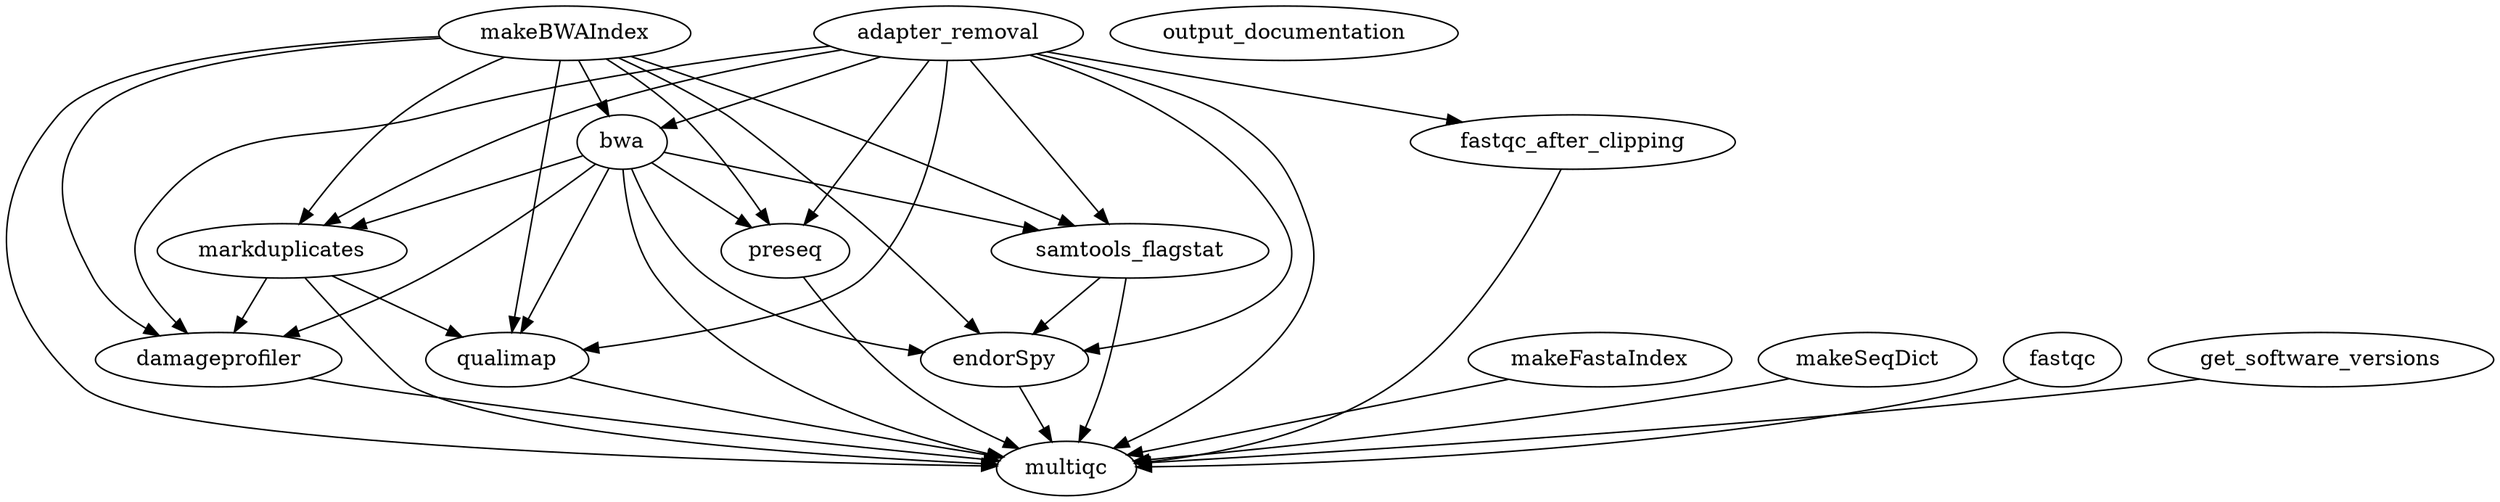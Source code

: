 strict digraph "" {
	makeBWAIndex -> bwa;
	makeBWAIndex -> samtools_flagstat;
	makeBWAIndex -> markduplicates;
	makeBWAIndex -> endorSpy;
	makeBWAIndex -> damageprofiler;
	makeBWAIndex -> preseq;
	makeBWAIndex -> qualimap;
	makeBWAIndex -> multiqc;
	makeFastaIndex -> multiqc;
	makeSeqDict -> multiqc;
	fastqc -> multiqc;
	adapter_removal -> fastqc_after_clipping;
	adapter_removal -> bwa;
	adapter_removal -> samtools_flagstat;
	adapter_removal -> markduplicates;
	adapter_removal -> endorSpy;
	adapter_removal -> damageprofiler;
	adapter_removal -> preseq;
	adapter_removal -> qualimap;
	adapter_removal -> multiqc;
	fastqc_after_clipping -> multiqc;
	bwa -> samtools_flagstat;
	bwa -> markduplicates;
	bwa -> endorSpy;
	bwa -> damageprofiler;
	bwa -> preseq;
	bwa -> qualimap;
	bwa -> multiqc;
	samtools_flagstat -> endorSpy;
	samtools_flagstat -> multiqc;
	markduplicates -> damageprofiler;
	markduplicates -> qualimap;
	markduplicates -> multiqc;
	endorSpy -> multiqc;
	damageprofiler -> multiqc;
	preseq -> multiqc;
	qualimap -> multiqc;
	output_documentation;
	get_software_versions -> multiqc;
}
